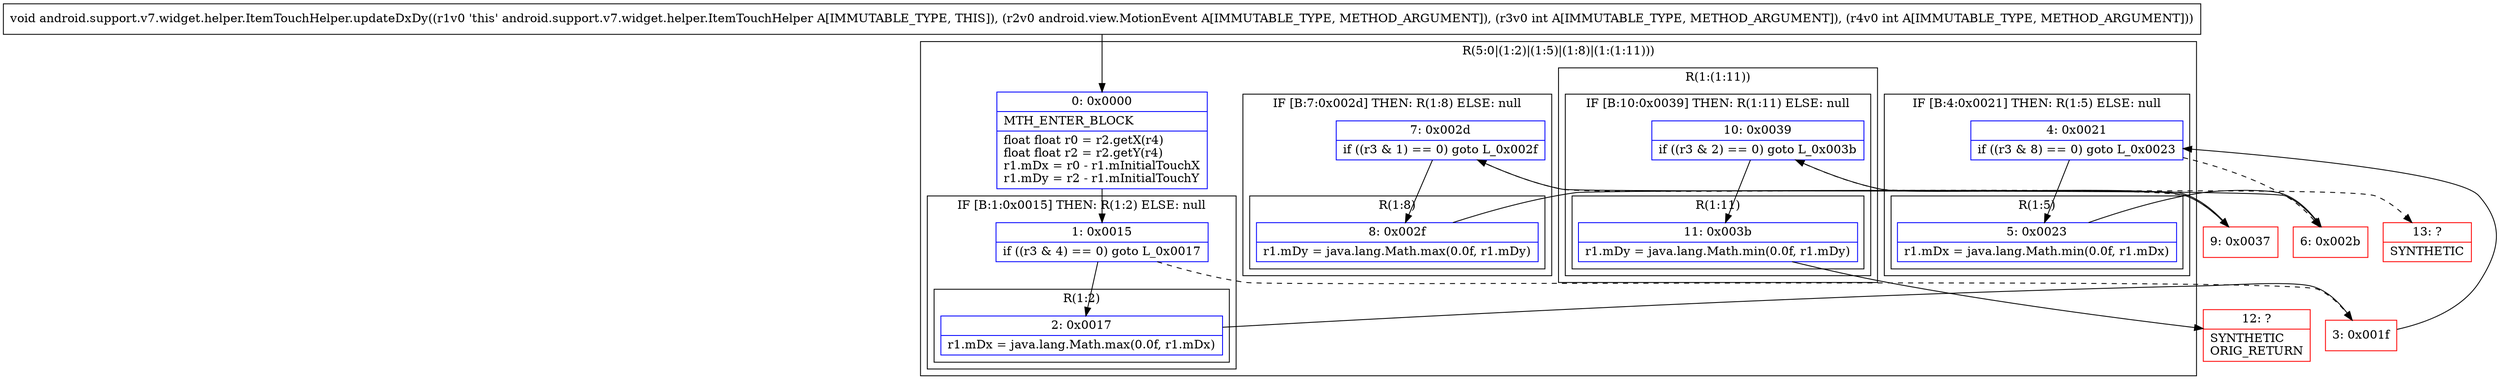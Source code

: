 digraph "CFG forandroid.support.v7.widget.helper.ItemTouchHelper.updateDxDy(Landroid\/view\/MotionEvent;II)V" {
subgraph cluster_Region_1784568077 {
label = "R(5:0|(1:2)|(1:5)|(1:8)|(1:(1:11)))";
node [shape=record,color=blue];
Node_0 [shape=record,label="{0\:\ 0x0000|MTH_ENTER_BLOCK\l|float float r0 = r2.getX(r4)\lfloat float r2 = r2.getY(r4)\lr1.mDx = r0 \- r1.mInitialTouchX\lr1.mDy = r2 \- r1.mInitialTouchY\l}"];
subgraph cluster_IfRegion_1889488816 {
label = "IF [B:1:0x0015] THEN: R(1:2) ELSE: null";
node [shape=record,color=blue];
Node_1 [shape=record,label="{1\:\ 0x0015|if ((r3 & 4) == 0) goto L_0x0017\l}"];
subgraph cluster_Region_2049252663 {
label = "R(1:2)";
node [shape=record,color=blue];
Node_2 [shape=record,label="{2\:\ 0x0017|r1.mDx = java.lang.Math.max(0.0f, r1.mDx)\l}"];
}
}
subgraph cluster_IfRegion_1425581065 {
label = "IF [B:4:0x0021] THEN: R(1:5) ELSE: null";
node [shape=record,color=blue];
Node_4 [shape=record,label="{4\:\ 0x0021|if ((r3 & 8) == 0) goto L_0x0023\l}"];
subgraph cluster_Region_1534423930 {
label = "R(1:5)";
node [shape=record,color=blue];
Node_5 [shape=record,label="{5\:\ 0x0023|r1.mDx = java.lang.Math.min(0.0f, r1.mDx)\l}"];
}
}
subgraph cluster_IfRegion_1369261419 {
label = "IF [B:7:0x002d] THEN: R(1:8) ELSE: null";
node [shape=record,color=blue];
Node_7 [shape=record,label="{7\:\ 0x002d|if ((r3 & 1) == 0) goto L_0x002f\l}"];
subgraph cluster_Region_50542282 {
label = "R(1:8)";
node [shape=record,color=blue];
Node_8 [shape=record,label="{8\:\ 0x002f|r1.mDy = java.lang.Math.max(0.0f, r1.mDy)\l}"];
}
}
subgraph cluster_Region_306844239 {
label = "R(1:(1:11))";
node [shape=record,color=blue];
subgraph cluster_IfRegion_1658084831 {
label = "IF [B:10:0x0039] THEN: R(1:11) ELSE: null";
node [shape=record,color=blue];
Node_10 [shape=record,label="{10\:\ 0x0039|if ((r3 & 2) == 0) goto L_0x003b\l}"];
subgraph cluster_Region_1499069171 {
label = "R(1:11)";
node [shape=record,color=blue];
Node_11 [shape=record,label="{11\:\ 0x003b|r1.mDy = java.lang.Math.min(0.0f, r1.mDy)\l}"];
}
}
}
}
Node_3 [shape=record,color=red,label="{3\:\ 0x001f}"];
Node_6 [shape=record,color=red,label="{6\:\ 0x002b}"];
Node_9 [shape=record,color=red,label="{9\:\ 0x0037}"];
Node_12 [shape=record,color=red,label="{12\:\ ?|SYNTHETIC\lORIG_RETURN\l}"];
Node_13 [shape=record,color=red,label="{13\:\ ?|SYNTHETIC\l}"];
MethodNode[shape=record,label="{void android.support.v7.widget.helper.ItemTouchHelper.updateDxDy((r1v0 'this' android.support.v7.widget.helper.ItemTouchHelper A[IMMUTABLE_TYPE, THIS]), (r2v0 android.view.MotionEvent A[IMMUTABLE_TYPE, METHOD_ARGUMENT]), (r3v0 int A[IMMUTABLE_TYPE, METHOD_ARGUMENT]), (r4v0 int A[IMMUTABLE_TYPE, METHOD_ARGUMENT])) }"];
MethodNode -> Node_0;
Node_0 -> Node_1;
Node_1 -> Node_2;
Node_1 -> Node_3[style=dashed];
Node_2 -> Node_3;
Node_4 -> Node_5;
Node_4 -> Node_6[style=dashed];
Node_5 -> Node_6;
Node_7 -> Node_8;
Node_7 -> Node_9[style=dashed];
Node_8 -> Node_9;
Node_10 -> Node_11;
Node_10 -> Node_13[style=dashed];
Node_11 -> Node_12;
Node_3 -> Node_4;
Node_6 -> Node_7;
Node_9 -> Node_10;
}

